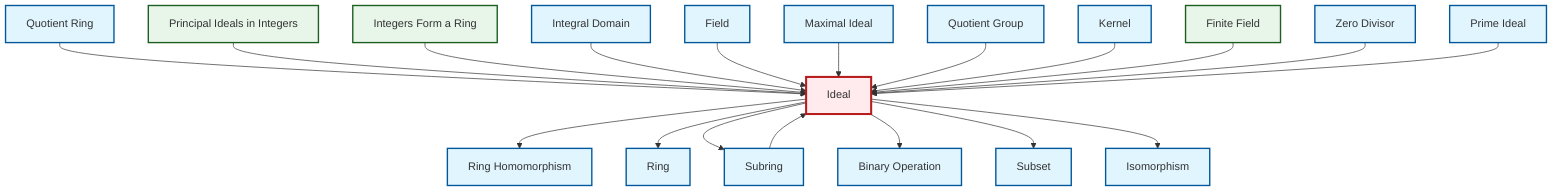 graph TD
    classDef definition fill:#e1f5fe,stroke:#01579b,stroke-width:2px
    classDef theorem fill:#f3e5f5,stroke:#4a148c,stroke-width:2px
    classDef axiom fill:#fff3e0,stroke:#e65100,stroke-width:2px
    classDef example fill:#e8f5e9,stroke:#1b5e20,stroke-width:2px
    classDef current fill:#ffebee,stroke:#b71c1c,stroke-width:3px
    ex-integers-ring["Integers Form a Ring"]:::example
    def-isomorphism["Isomorphism"]:::definition
    def-maximal-ideal["Maximal Ideal"]:::definition
    def-subring["Subring"]:::definition
    ex-finite-field["Finite Field"]:::example
    def-binary-operation["Binary Operation"]:::definition
    def-integral-domain["Integral Domain"]:::definition
    def-ideal["Ideal"]:::definition
    def-kernel["Kernel"]:::definition
    def-quotient-ring["Quotient Ring"]:::definition
    def-field["Field"]:::definition
    def-quotient-group["Quotient Group"]:::definition
    def-prime-ideal["Prime Ideal"]:::definition
    ex-principal-ideal["Principal Ideals in Integers"]:::example
    def-subset["Subset"]:::definition
    def-zero-divisor["Zero Divisor"]:::definition
    def-ring["Ring"]:::definition
    def-ring-homomorphism["Ring Homomorphism"]:::definition
    def-quotient-ring --> def-ideal
    def-subring --> def-ideal
    def-ideal --> def-ring-homomorphism
    def-ideal --> def-ring
    ex-principal-ideal --> def-ideal
    def-ideal --> def-subring
    ex-integers-ring --> def-ideal
    def-ideal --> def-binary-operation
    def-integral-domain --> def-ideal
    def-ideal --> def-subset
    def-field --> def-ideal
    def-maximal-ideal --> def-ideal
    def-quotient-group --> def-ideal
    def-kernel --> def-ideal
    def-ideal --> def-isomorphism
    ex-finite-field --> def-ideal
    def-zero-divisor --> def-ideal
    def-prime-ideal --> def-ideal
    class def-ideal current